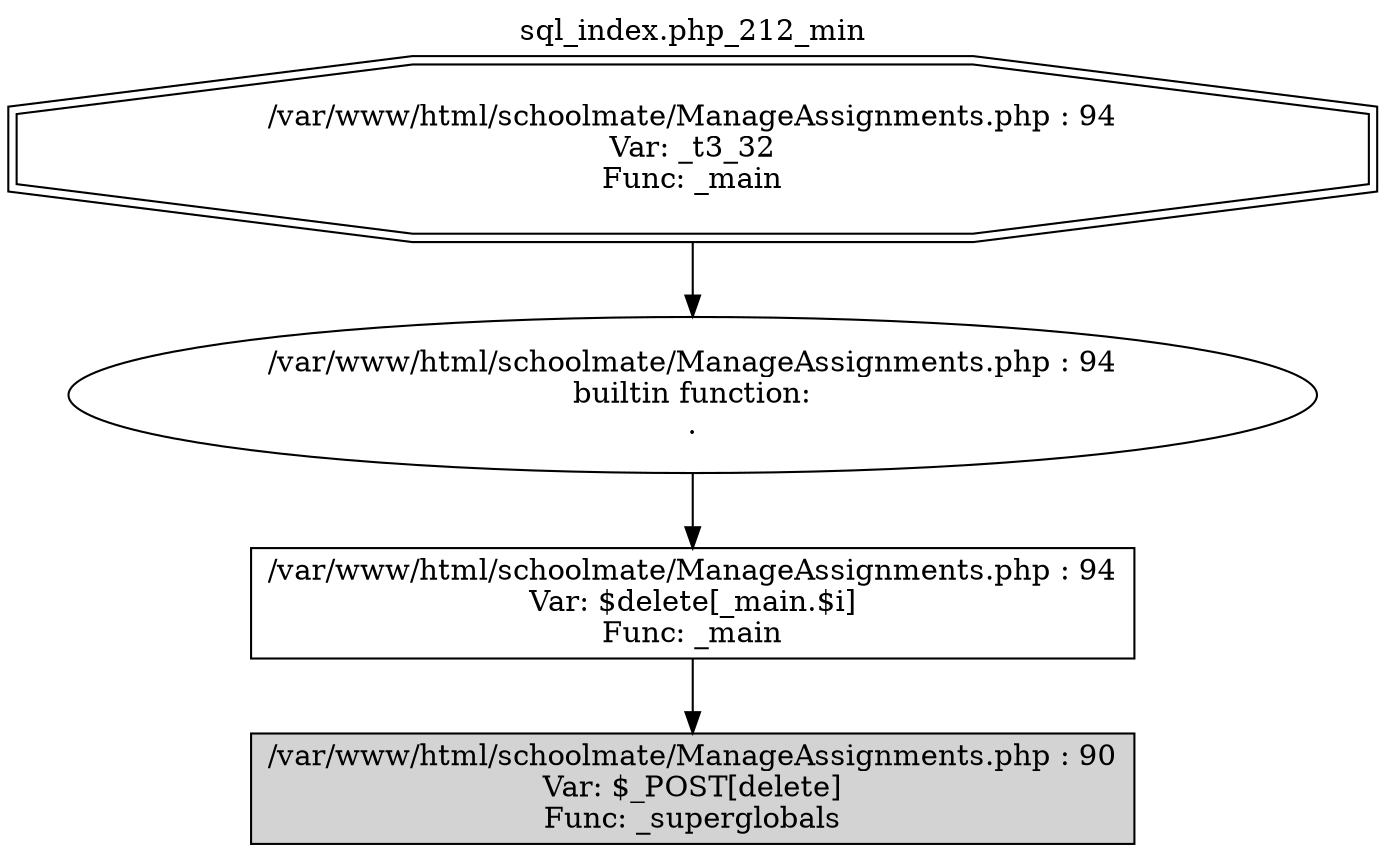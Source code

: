 digraph cfg {
  label="sql_index.php_212_min";
  labelloc=t;
  n1 [shape=doubleoctagon, label="/var/www/html/schoolmate/ManageAssignments.php : 94\nVar: _t3_32\nFunc: _main\n"];
  n2 [shape=ellipse, label="/var/www/html/schoolmate/ManageAssignments.php : 94\nbuiltin function:\n.\n"];
  n3 [shape=box, label="/var/www/html/schoolmate/ManageAssignments.php : 94\nVar: $delete[_main.$i]\nFunc: _main\n"];
  n4 [shape=box, label="/var/www/html/schoolmate/ManageAssignments.php : 90\nVar: $_POST[delete]\nFunc: _superglobals\n",style=filled];
  n1 -> n2;
  n2 -> n3;
  n3 -> n4;
}
